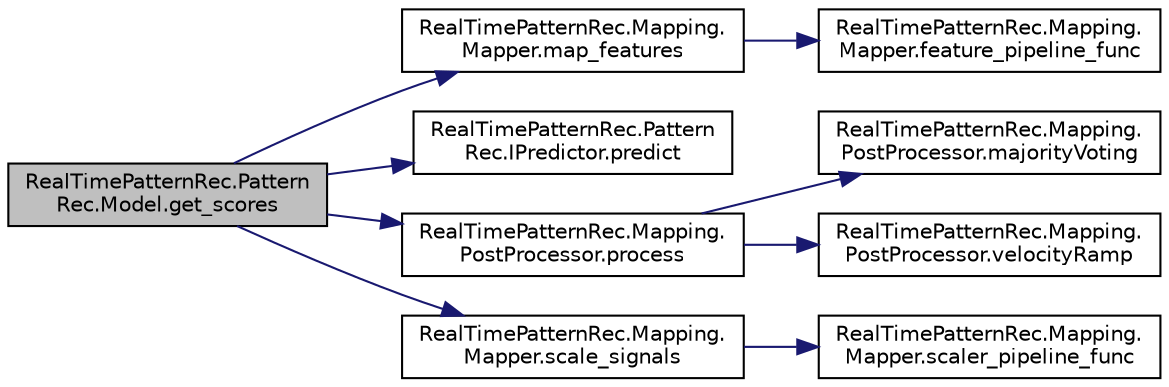 digraph "RealTimePatternRec.PatternRec.Model.get_scores"
{
 // LATEX_PDF_SIZE
  edge [fontname="Helvetica",fontsize="10",labelfontname="Helvetica",labelfontsize="10"];
  node [fontname="Helvetica",fontsize="10",shape=record];
  rankdir="LR";
  Node1 [label="RealTimePatternRec.Pattern\lRec.Model.get_scores",height=0.2,width=0.4,color="black", fillcolor="grey75", style="filled", fontcolor="black",tooltip="predicts scores for a single input of filtered data"];
  Node1 -> Node2 [color="midnightblue",fontsize="10",style="solid"];
  Node2 [label="RealTimePatternRec.Mapping.\lMapper.map_features",height=0.2,width=0.4,color="black", fillcolor="white", style="filled",URL="$class_real_time_pattern_rec_1_1_mapping_1_1_mapper.html#a373a27595e9b6eacba194c99aa910200",tooltip="Apply all Feature functions in feature pipelines to both generic and emg signals"];
  Node2 -> Node3 [color="midnightblue",fontsize="10",style="solid"];
  Node3 [label="RealTimePatternRec.Mapping.\lMapper.feature_pipeline_func",height=0.2,width=0.4,color="black", fillcolor="white", style="filled",URL="$class_real_time_pattern_rec_1_1_mapping_1_1_mapper.html#a01ce8dab85be08bb222c21c6db96fa7c",tooltip="delegate for Feature functions"];
  Node1 -> Node4 [color="midnightblue",fontsize="10",style="solid"];
  Node4 [label="RealTimePatternRec.Pattern\lRec.IPredictor.predict",height=0.2,width=0.4,color="black", fillcolor="white", style="filled",URL="$interface_real_time_pattern_rec_1_1_pattern_rec_1_1_i_predictor.html#aeb04304e19542536c12b156443c4854c",tooltip="predicts output"];
  Node1 -> Node5 [color="midnightblue",fontsize="10",style="solid"];
  Node5 [label="RealTimePatternRec.Mapping.\lPostProcessor.process",height=0.2,width=0.4,color="black", fillcolor="white", style="filled",URL="$class_real_time_pattern_rec_1_1_mapping_1_1_post_processor.html#a02b84a866912bd4f441564f01e26c91c",tooltip="applies all enabled post-processing techniques to scores"];
  Node5 -> Node6 [color="midnightblue",fontsize="10",style="solid"];
  Node6 [label="RealTimePatternRec.Mapping.\lPostProcessor.majorityVoting",height=0.2,width=0.4,color="black", fillcolor="white", style="filled",URL="$class_real_time_pattern_rec_1_1_mapping_1_1_post_processor.html#aec5956bb1cc6e2a61179d877e73dc2ae",tooltip="applies majority voting technique and returns udpated scores"];
  Node5 -> Node7 [color="midnightblue",fontsize="10",style="solid"];
  Node7 [label="RealTimePatternRec.Mapping.\lPostProcessor.velocityRamp",height=0.2,width=0.4,color="black", fillcolor="white", style="filled",URL="$class_real_time_pattern_rec_1_1_mapping_1_1_post_processor.html#af0f1f6695eb57ac5b0b4e6a5e8e7966b",tooltip="applies velocity ramping technique and returns updated scores"];
  Node1 -> Node8 [color="midnightblue",fontsize="10",style="solid"];
  Node8 [label="RealTimePatternRec.Mapping.\lMapper.scale_signals",height=0.2,width=0.4,color="black", fillcolor="white", style="filled",URL="$class_real_time_pattern_rec_1_1_mapping_1_1_mapper.html#ab3bec69ea2e67ecfc641123f65be2afd",tooltip="Apply all Scaler functions in scaler pipelines to both generic and emg signals"];
  Node8 -> Node9 [color="midnightblue",fontsize="10",style="solid"];
  Node9 [label="RealTimePatternRec.Mapping.\lMapper.scaler_pipeline_func",height=0.2,width=0.4,color="black", fillcolor="white", style="filled",URL="$class_real_time_pattern_rec_1_1_mapping_1_1_mapper.html#a8ede3b6f9372326bcea6642d2c5cd60a",tooltip="delegate for Scaler functions"];
}

